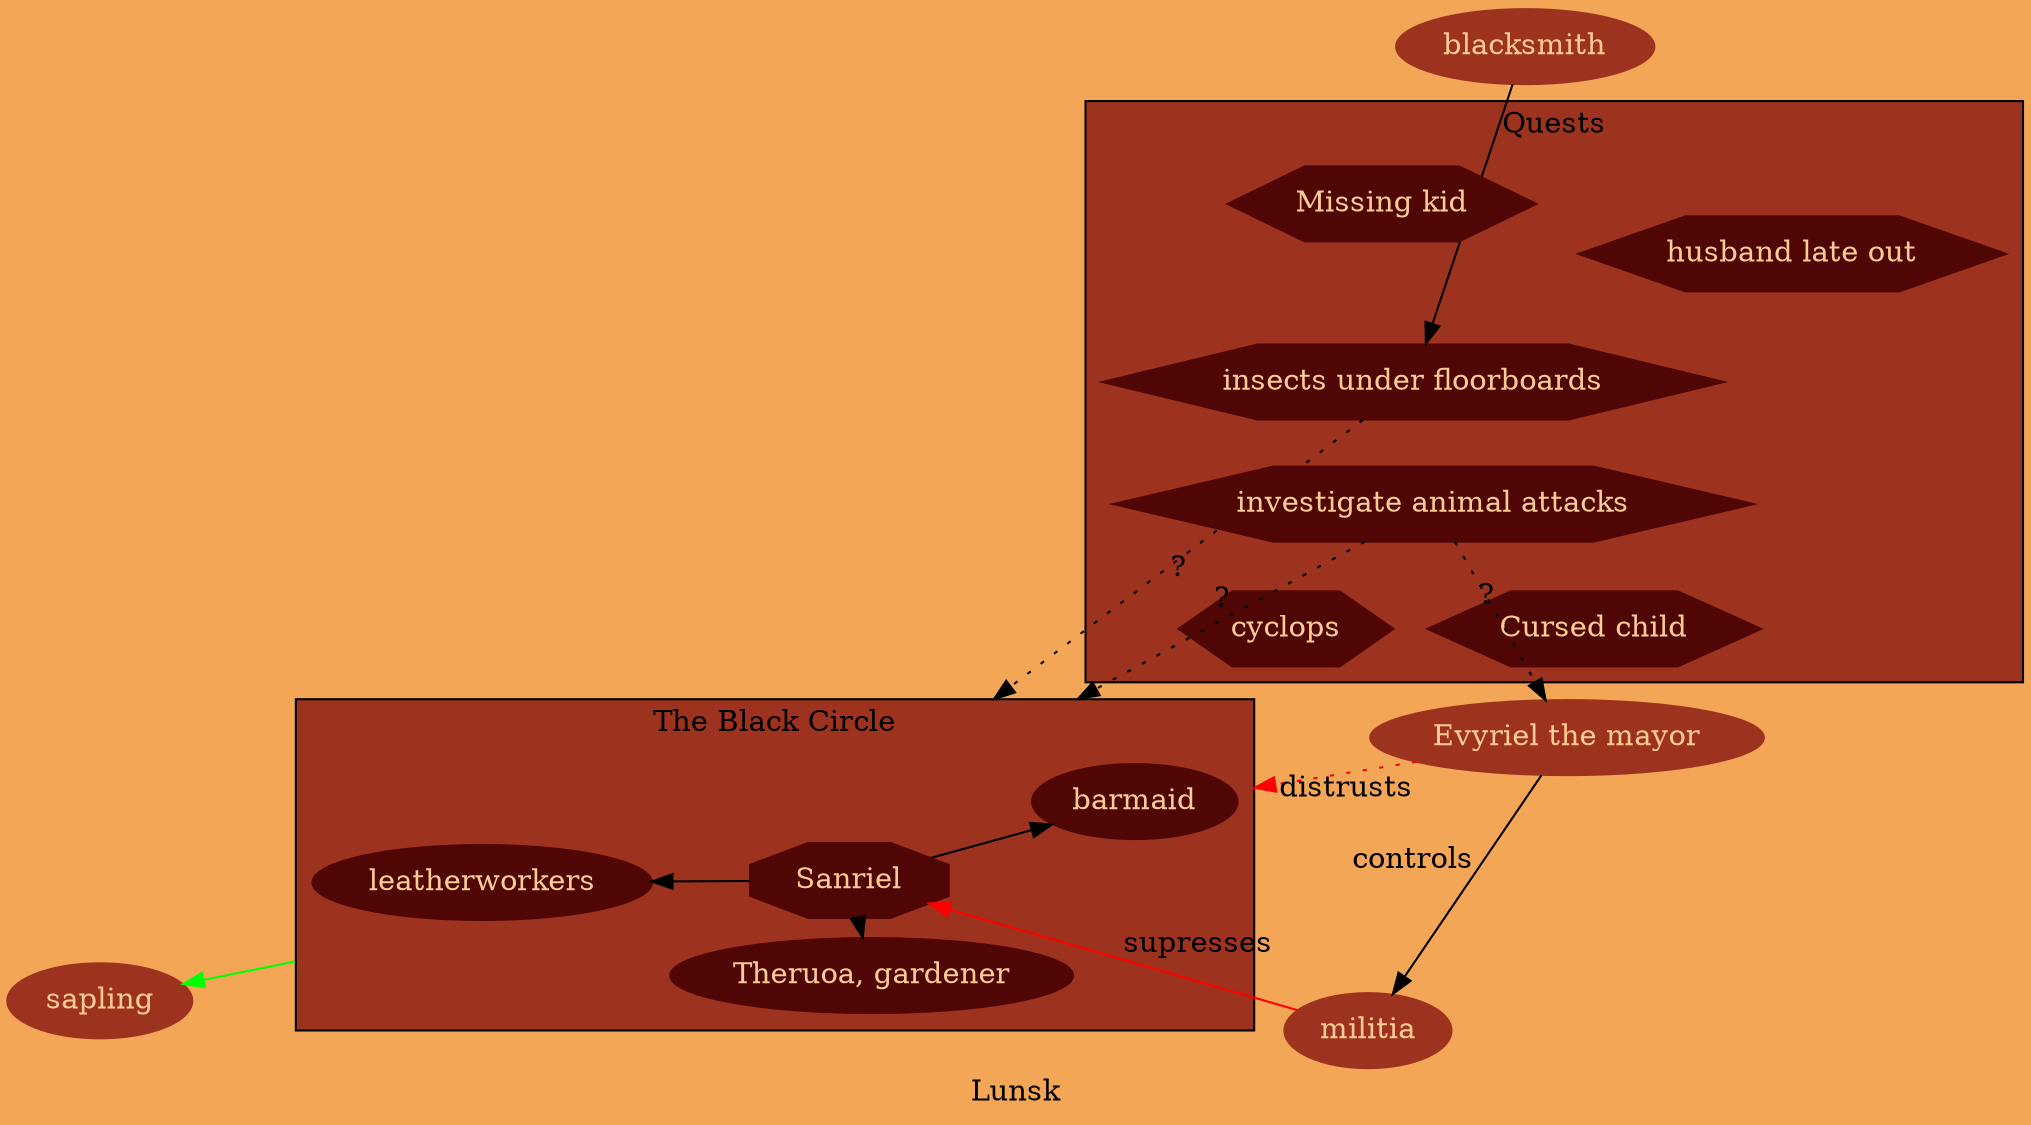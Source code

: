 digraph Lansk {
layout=fdp
label = "Lunsk"
bgcolor="#f4a657"
node [style = filled, color="#9d331f", fontcolor="#ffcd94"];


mayor [label = "Evyriel the mayor"]
blacksmith

	subgraph cluster0 {
	node [style = filled, color="#500605", fontcolor="#ffcd94"];
	bgcolor="#9d331f"
	label = "The Black Circle";
	
	barmaid
	gardener [label="Theruoa, gardener"];	
	sanriel [shape="polygon",sides=8; label = "Sanriel"] 
	leatherworkers 

	{rank="same" leatherworkers gardener barmaid}
	sanriel ->  {leatherworkers, gardener, barmaid}

	}

	subgraph cluster1 { 
	node [shape="polygon", sides=6,style = filled, color="#500605", fontcolor="#ffcd94"];
	bgcolor="#9d331f"
	label="Quests"

	"Missing kid"
	hubby [label="husband late out"]
	scratch [label="insects under floorboards"] 
	cyclops
	"Cursed child"
	animals [label="investigate animal attacks"]
	}


mayor -> militia [label="controls"];
militia -> {sanriel} [label="supresses", color="red"];
mayor -> cluster0 [color="red", label="distrusts", style="dotted"];
cluster0 -> sapling [color="green"]
blacksmith -> scratch
animals -> {cluster0, mayor} [label="?", style="dotted"]
scratch -> cluster0 [label="?", style="dotted"]
}

